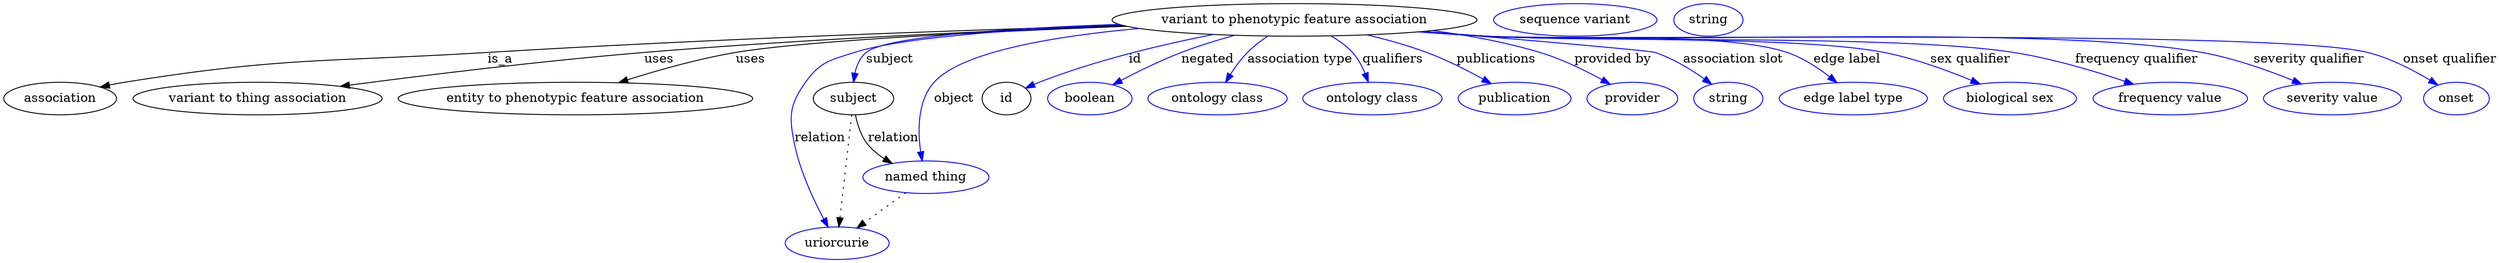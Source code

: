 digraph {
	graph [bb="0,0,2250.3,283"];
	node [label="\N"];
	"variant to phenotypic feature association"	 [height=0.5,
		label="variant to phenotypic feature association",
		pos="1167,265",
		width=4.2788];
	association	 [height=0.5,
		pos="50.046,178",
		width=1.3902];
	"variant to phenotypic feature association" -> association	 [label=is_a,
		lp="436.05,221.5",
		pos="e,86.589,190.34 1018.4,260.22 868.46,254.82 630.48,244.7 425.05,229 284.25,218.24 247.44,224.07 109.05,196 104.91,195.16 100.66,\
194.16 96.41,193.05"];
	"variant to thing association"	 [height=0.5,
		pos="225.05,178",
		width=2.9608];
	"variant to phenotypic feature association" -> "variant to thing association"	 [label=uses,
		lp="572.05,221.5",
		pos="e,303.66,190.25 1018.9,259.96 895.84,254.87 716.22,245.36 560.05,229 462.15,218.74 438.35,210.88 341.05,196 332.17,194.64 322.91,\
193.22 313.67,191.79"];
	"entity to phenotypic feature association"	 [height=0.5,
		pos="499.05,178",
		width=4.1524];
	"variant to phenotypic feature association" -> "entity to phenotypic feature association"	 [label=uses,
		lp="650.05,221.5",
		pos="e,537.41,195.43 1019.8,259.64 889.06,254.03 708.22,243.94 638.05,229 606.81,222.35 573.15,210.14 546.78,199.34"];
	subject	 [height=0.5,
		pos="745.05,178",
		width=0.99297];
	"variant to phenotypic feature association" -> subject	 [color=blue,
		label=subject,
		lp="783.55,221.5",
		pos="e,746.97,196.23 1020.4,259.45 913.74,254.15 784.52,244.62 764.05,229 756.76,223.44 752.26,214.77 749.49,206.14",
		style=solid];
	relation	 [color=blue,
		height=0.5,
		label=uriorcurie,
		pos="730.05,18",
		width=1.2638];
	"variant to phenotypic feature association" -> relation	 [color=blue,
		label=relation,
		lp="716.05,134.5",
		pos="e,722.31,36.091 1018.8,260.07 919.14,255.26 797.43,246.08 749.05,229 724.29,220.26 713.44,218.58 700.05,196 684.36,169.55 690.29,\
157.38 695.05,127 699.51,98.522 710.15,67.327 718.53,45.634",
		style=solid];
	object	 [color=blue,
		height=0.5,
		label="named thing",
		pos="813.05,91",
		width=1.5346];
	"variant to phenotypic feature association" -> object	 [color=blue,
		label=object,
		lp="843.05,178",
		pos="e,809.55,109.16 1039.8,254.76 955.31,245.16 854.78,227.42 826.05,196 807.34,175.55 806.17,142.73 808.36,119.22",
		style=solid];
	id	 [height=0.5,
		pos="896.05,178",
		width=0.75];
	"variant to phenotypic feature association" -> id	 [color=blue,
		label=id,
		lp="1026.5,221.5",
		pos="e,917.53,189.32 1097.3,248.88 1049.7,236.85 985.96,218.63 932.05,196 930.26,195.25 928.43,194.45 926.6,193.62",
		style=solid];
	negated	 [color=blue,
		height=0.5,
		label=boolean,
		pos="979.05,178",
		width=1.0652];
	"variant to phenotypic feature association" -> negated	 [color=blue,
		label=negated,
		lp="1092.5,221.5",
		pos="e,1002.8,192.41 1117.1,247.87 1102.1,242.3 1085.8,235.79 1071,229 1050.9,219.7 1029.2,207.74 1011.9,197.74",
		style=solid];
	"association type"	 [color=blue,
		height=0.5,
		label="ontology class",
		pos="1097,178",
		width=1.7151];
	"variant to phenotypic feature association" -> "association type"	 [color=blue,
		label="association type",
		lp="1172,221.5",
		pos="e,1106.2,195.8 1145.3,246.95 1139.4,241.49 1133.2,235.28 1128,229 1121.9,221.54 1116.2,212.77 1111.3,204.63",
		style=solid];
	qualifiers	 [color=blue,
		height=0.5,
		label="ontology class",
		pos="1238,178",
		width=1.7151];
	"variant to phenotypic feature association" -> qualifiers	 [color=blue,
		label=qualifiers,
		lp="1251,221.5",
		pos="e,1232.8,196.26 1196.5,247.29 1203.5,242.05 1210.6,235.86 1216,229 1221.5,222.13 1225.9,213.71 1229.2,205.69",
		style=solid];
	publications	 [color=blue,
		height=0.5,
		label=publication,
		pos="1368,178",
		width=1.3902];
	"variant to phenotypic feature association" -> publications	 [color=blue,
		label=publications,
		lp="1344.5,221.5",
		pos="e,1344.1,194.03 1228.3,248.42 1245.7,242.99 1264.4,236.41 1281,229 1299.6,220.74 1319.3,209.47 1335.2,199.63",
		style=solid];
	"provided by"	 [color=blue,
		height=0.5,
		label=provider,
		pos="1476,178",
		width=1.1193];
	"variant to phenotypic feature association" -> "provided by"	 [color=blue,
		label="provided by",
		lp="1448,221.5",
		pos="e,1453.5,193.03 1281.8,252.98 1314.7,247.61 1350.3,239.93 1382,229 1404,221.44 1427,209.07 1444.7,198.42",
		style=solid];
	"association slot"	 [color=blue,
		height=0.5,
		label=string,
		pos="1565,178",
		width=0.84854];
	"variant to phenotypic feature association" -> "association slot"	 [color=blue,
		label="association slot",
		lp="1558,221.5",
		pos="e,1547.2,192.75 1279.3,252.59 1369.8,242.53 1482.5,229.88 1485,229 1504.5,222.11 1524.1,209.73 1539,198.9",
		style=solid];
	"edge label"	 [color=blue,
		height=0.5,
		label="edge label type",
		pos="1678,178",
		width=1.7873];
	"variant to phenotypic feature association" -> "edge label"	 [color=blue,
		label="edge label",
		lp="1661,221.5",
		pos="e,1659.2,195.26 1276.1,252.28 1294.1,250.37 1312.6,248.54 1330,247 1390.8,241.65 1546.4,249.03 1604,229 1621.3,223.02 1638.2,211.88 \
1651.5,201.54",
		style=solid];
	"sex qualifier"	 [color=blue,
		height=0.5,
		label="biological sex",
		pos="1820,178",
		width=1.661];
	"variant to phenotypic feature association" -> "sex qualifier"	 [color=blue,
		label="sex qualifier",
		lp="1774,221.5",
		pos="e,1789.6,193.55 1275.2,252.12 1293.5,250.22 1312.3,248.42 1330,247 1491.1,234.13 1535.3,263.57 1693,229 1723.4,222.36 1755.8,209.21 \
1780.3,197.93",
		style=solid];
	"frequency qualifier"	 [color=blue,
		height=0.5,
		label="frequency value",
		pos="1965,178",
		width=1.8776];
	"variant to phenotypic feature association" -> "frequency qualifier"	 [color=blue,
		label="frequency qualifier",
		lp="1920,221.5",
		pos="e,1929,193.25 1274.4,252.03 1292.9,250.11 1312,248.33 1330,247 1436.9,239.11 1706.6,248.14 1812,229 1849.2,222.25 1889.7,208.46 \
1919.7,196.91",
		style=solid];
	"severity qualifier"	 [color=blue,
		height=0.5,
		label="severity value",
		pos="2110,178",
		width=1.661];
	"variant to phenotypic feature association" -> "severity qualifier"	 [color=blue,
		label="severity qualifier",
		lp="2072.5,221.5",
		pos="e,2078.7,193.38 1273.5,251.98 1292.3,250.03 1311.7,248.26 1330,247 1473.3,237.11 1835.2,256.93 1976,229 2008.6,222.55 2043.5,209.02 \
2069.5,197.51",
		style=solid];
	"onset qualifier"	 [color=blue,
		height=0.5,
		label=onset,
		pos="2221,178",
		width=0.81243];
	"variant to phenotypic feature association" -> "onset qualifier"	 [color=blue,
		label="onset qualifier",
		lp="2198.5,221.5",
		pos="e,2201.5,191.62 1273.5,251.9 1292.3,249.96 1311.7,248.22 1330,247 1418,241.16 2037.7,250.91 2123,229 2148.1,222.57 2174,208.75 2192.8,\
197.12",
		style=solid];
	subject -> relation	 [pos="e,731.75,36.223 743.35,159.96 740.77,132.35 735.8,79.375 732.72,46.525",
		style=dotted];
	subject -> object	 [label=relation,
		lp="785.05,134.5",
		pos="e,785.69,106.85 749.08,159.74 752.01,149.4 756.76,136.65 764.05,127 767.89,121.91 772.64,117.23 777.67,113.03"];
	"variant to phenotypic feature association_subject"	 [color=blue,
		height=0.5,
		label="sequence variant",
		pos="1409,265",
		width=1.9318];
	object -> relation	 [pos="e,748.91,34.588 793.8,74.069 782.72,64.326 768.64,51.941 756.53,41.291",
		style=dotted];
	association_id	 [color=blue,
		height=0.5,
		label=string,
		pos="1527,265",
		width=0.84854];
}
